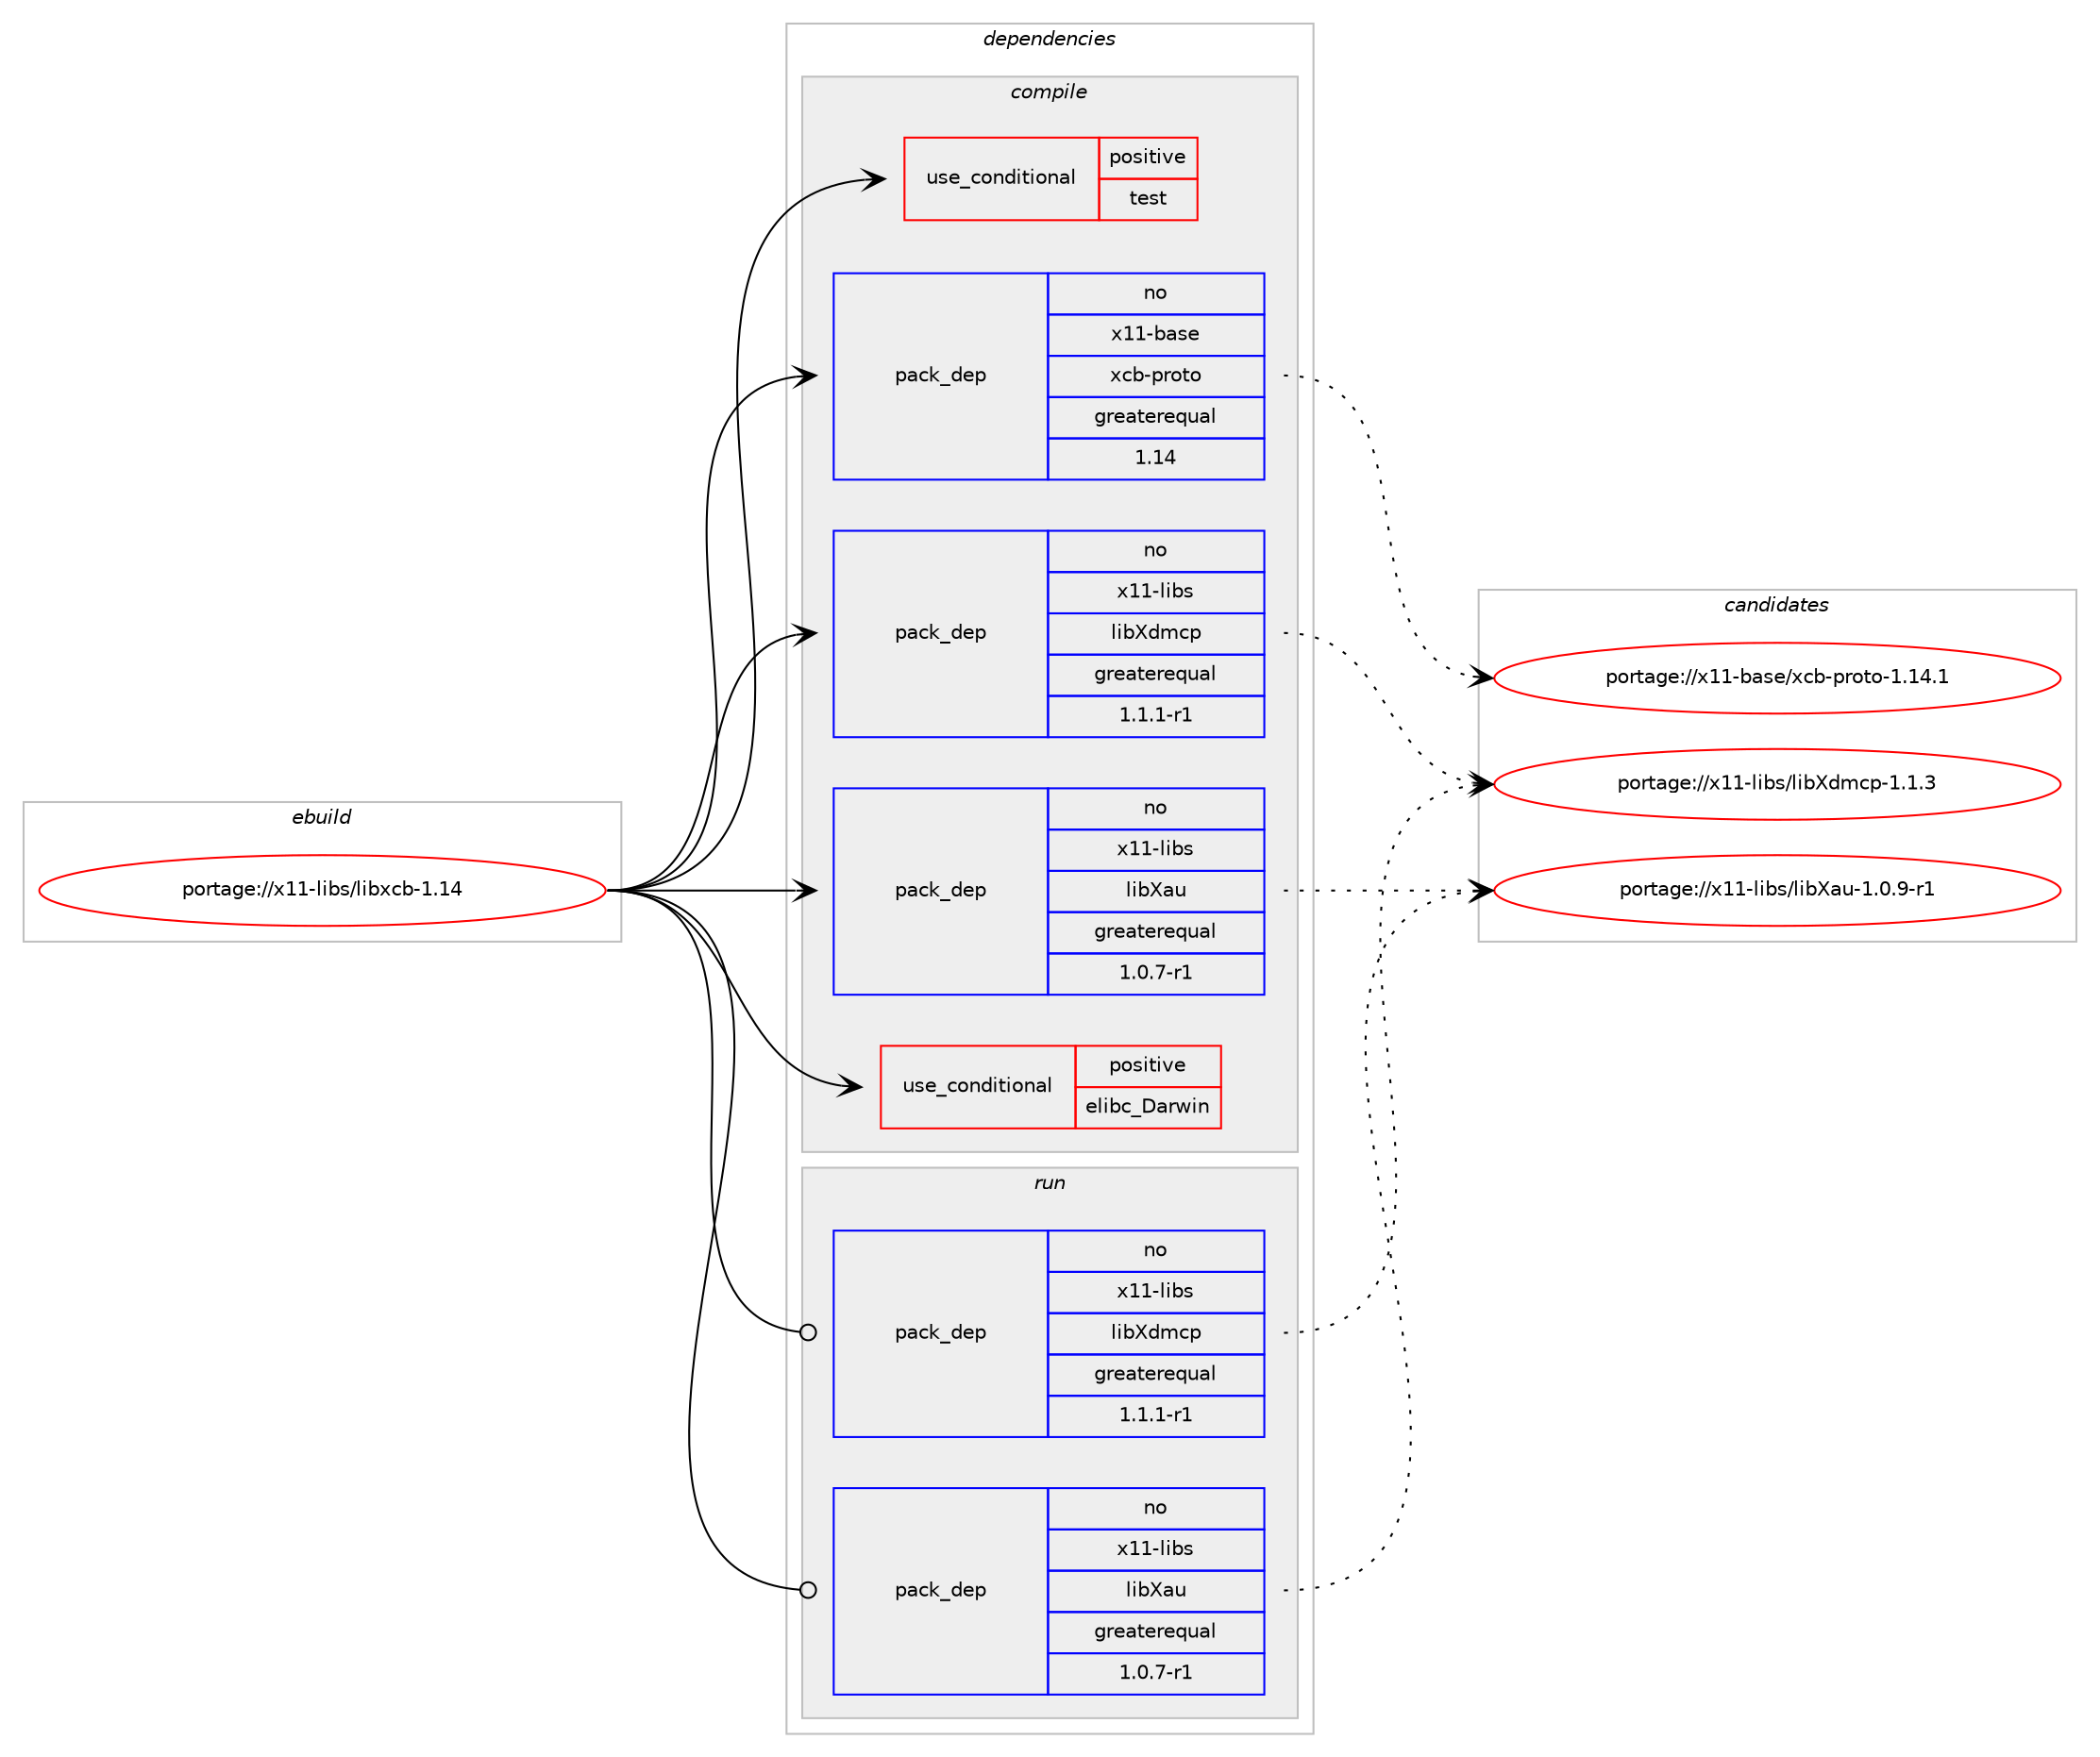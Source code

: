 digraph prolog {

# *************
# Graph options
# *************

newrank=true;
concentrate=true;
compound=true;
graph [rankdir=LR,fontname=Helvetica,fontsize=10,ranksep=1.5];#, ranksep=2.5, nodesep=0.2];
edge  [arrowhead=vee];
node  [fontname=Helvetica,fontsize=10];

# **********
# The ebuild
# **********

subgraph cluster_leftcol {
color=gray;
rank=same;
label=<<i>ebuild</i>>;
id [label="portage://x11-libs/libxcb-1.14", color=red, width=4, href="../x11-libs/libxcb-1.14.svg"];
}

# ****************
# The dependencies
# ****************

subgraph cluster_midcol {
color=gray;
label=<<i>dependencies</i>>;
subgraph cluster_compile {
fillcolor="#eeeeee";
style=filled;
label=<<i>compile</i>>;
subgraph cond2307 {
dependency3706 [label=<<TABLE BORDER="0" CELLBORDER="1" CELLSPACING="0" CELLPADDING="4"><TR><TD ROWSPAN="3" CELLPADDING="10">use_conditional</TD></TR><TR><TD>positive</TD></TR><TR><TD>elibc_Darwin</TD></TR></TABLE>>, shape=none, color=red];
# *** BEGIN UNKNOWN DEPENDENCY TYPE (TODO) ***
# dependency3706 -> package_dependency(portage://x11-libs/libxcb-1.14,install,no,dev-libs,libpthread-stubs,none,[,,],[],[])
# *** END UNKNOWN DEPENDENCY TYPE (TODO) ***

}
id:e -> dependency3706:w [weight=20,style="solid",arrowhead="vee"];
subgraph cond2308 {
dependency3707 [label=<<TABLE BORDER="0" CELLBORDER="1" CELLSPACING="0" CELLPADDING="4"><TR><TD ROWSPAN="3" CELLPADDING="10">use_conditional</TD></TR><TR><TD>positive</TD></TR><TR><TD>test</TD></TR></TABLE>>, shape=none, color=red];
# *** BEGIN UNKNOWN DEPENDENCY TYPE (TODO) ***
# dependency3707 -> package_dependency(portage://x11-libs/libxcb-1.14,install,no,dev-libs,check,none,[,,],[],[use(optenable(abi_x86_32),negative),use(optenable(abi_x86_64),negative),use(optenable(abi_x86_x32),negative),use(optenable(abi_mips_n32),negative),use(optenable(abi_mips_n64),negative),use(optenable(abi_mips_o32),negative),use(optenable(abi_s390_32),negative),use(optenable(abi_s390_64),negative)])
# *** END UNKNOWN DEPENDENCY TYPE (TODO) ***

}
id:e -> dependency3707:w [weight=20,style="solid",arrowhead="vee"];
subgraph pack1323 {
dependency3708 [label=<<TABLE BORDER="0" CELLBORDER="1" CELLSPACING="0" CELLPADDING="4" WIDTH="220"><TR><TD ROWSPAN="6" CELLPADDING="30">pack_dep</TD></TR><TR><TD WIDTH="110">no</TD></TR><TR><TD>x11-base</TD></TR><TR><TD>xcb-proto</TD></TR><TR><TD>greaterequal</TD></TR><TR><TD>1.14</TD></TR></TABLE>>, shape=none, color=blue];
}
id:e -> dependency3708:w [weight=20,style="solid",arrowhead="vee"];
subgraph pack1324 {
dependency3709 [label=<<TABLE BORDER="0" CELLBORDER="1" CELLSPACING="0" CELLPADDING="4" WIDTH="220"><TR><TD ROWSPAN="6" CELLPADDING="30">pack_dep</TD></TR><TR><TD WIDTH="110">no</TD></TR><TR><TD>x11-libs</TD></TR><TR><TD>libXau</TD></TR><TR><TD>greaterequal</TD></TR><TR><TD>1.0.7-r1</TD></TR></TABLE>>, shape=none, color=blue];
}
id:e -> dependency3709:w [weight=20,style="solid",arrowhead="vee"];
subgraph pack1325 {
dependency3710 [label=<<TABLE BORDER="0" CELLBORDER="1" CELLSPACING="0" CELLPADDING="4" WIDTH="220"><TR><TD ROWSPAN="6" CELLPADDING="30">pack_dep</TD></TR><TR><TD WIDTH="110">no</TD></TR><TR><TD>x11-libs</TD></TR><TR><TD>libXdmcp</TD></TR><TR><TD>greaterequal</TD></TR><TR><TD>1.1.1-r1</TD></TR></TABLE>>, shape=none, color=blue];
}
id:e -> dependency3710:w [weight=20,style="solid",arrowhead="vee"];
}
subgraph cluster_compileandrun {
fillcolor="#eeeeee";
style=filled;
label=<<i>compile and run</i>>;
}
subgraph cluster_run {
fillcolor="#eeeeee";
style=filled;
label=<<i>run</i>>;
subgraph pack1326 {
dependency3711 [label=<<TABLE BORDER="0" CELLBORDER="1" CELLSPACING="0" CELLPADDING="4" WIDTH="220"><TR><TD ROWSPAN="6" CELLPADDING="30">pack_dep</TD></TR><TR><TD WIDTH="110">no</TD></TR><TR><TD>x11-libs</TD></TR><TR><TD>libXau</TD></TR><TR><TD>greaterequal</TD></TR><TR><TD>1.0.7-r1</TD></TR></TABLE>>, shape=none, color=blue];
}
id:e -> dependency3711:w [weight=20,style="solid",arrowhead="odot"];
subgraph pack1327 {
dependency3712 [label=<<TABLE BORDER="0" CELLBORDER="1" CELLSPACING="0" CELLPADDING="4" WIDTH="220"><TR><TD ROWSPAN="6" CELLPADDING="30">pack_dep</TD></TR><TR><TD WIDTH="110">no</TD></TR><TR><TD>x11-libs</TD></TR><TR><TD>libXdmcp</TD></TR><TR><TD>greaterequal</TD></TR><TR><TD>1.1.1-r1</TD></TR></TABLE>>, shape=none, color=blue];
}
id:e -> dependency3712:w [weight=20,style="solid",arrowhead="odot"];
}
}

# **************
# The candidates
# **************

subgraph cluster_choices {
rank=same;
color=gray;
label=<<i>candidates</i>>;

subgraph choice1323 {
color=black;
nodesep=1;
choice12049494598971151014712099984511211411111611145494649524649 [label="portage://x11-base/xcb-proto-1.14.1", color=red, width=4,href="../x11-base/xcb-proto-1.14.1.svg"];
dependency3708:e -> choice12049494598971151014712099984511211411111611145494649524649:w [style=dotted,weight="100"];
}
subgraph choice1324 {
color=black;
nodesep=1;
choice12049494510810598115471081059888971174549464846574511449 [label="portage://x11-libs/libXau-1.0.9-r1", color=red, width=4,href="../x11-libs/libXau-1.0.9-r1.svg"];
dependency3709:e -> choice12049494510810598115471081059888971174549464846574511449:w [style=dotted,weight="100"];
}
subgraph choice1325 {
color=black;
nodesep=1;
choice1204949451081059811547108105988810010999112454946494651 [label="portage://x11-libs/libXdmcp-1.1.3", color=red, width=4,href="../x11-libs/libXdmcp-1.1.3.svg"];
dependency3710:e -> choice1204949451081059811547108105988810010999112454946494651:w [style=dotted,weight="100"];
}
subgraph choice1326 {
color=black;
nodesep=1;
choice12049494510810598115471081059888971174549464846574511449 [label="portage://x11-libs/libXau-1.0.9-r1", color=red, width=4,href="../x11-libs/libXau-1.0.9-r1.svg"];
dependency3711:e -> choice12049494510810598115471081059888971174549464846574511449:w [style=dotted,weight="100"];
}
subgraph choice1327 {
color=black;
nodesep=1;
choice1204949451081059811547108105988810010999112454946494651 [label="portage://x11-libs/libXdmcp-1.1.3", color=red, width=4,href="../x11-libs/libXdmcp-1.1.3.svg"];
dependency3712:e -> choice1204949451081059811547108105988810010999112454946494651:w [style=dotted,weight="100"];
}
}

}
